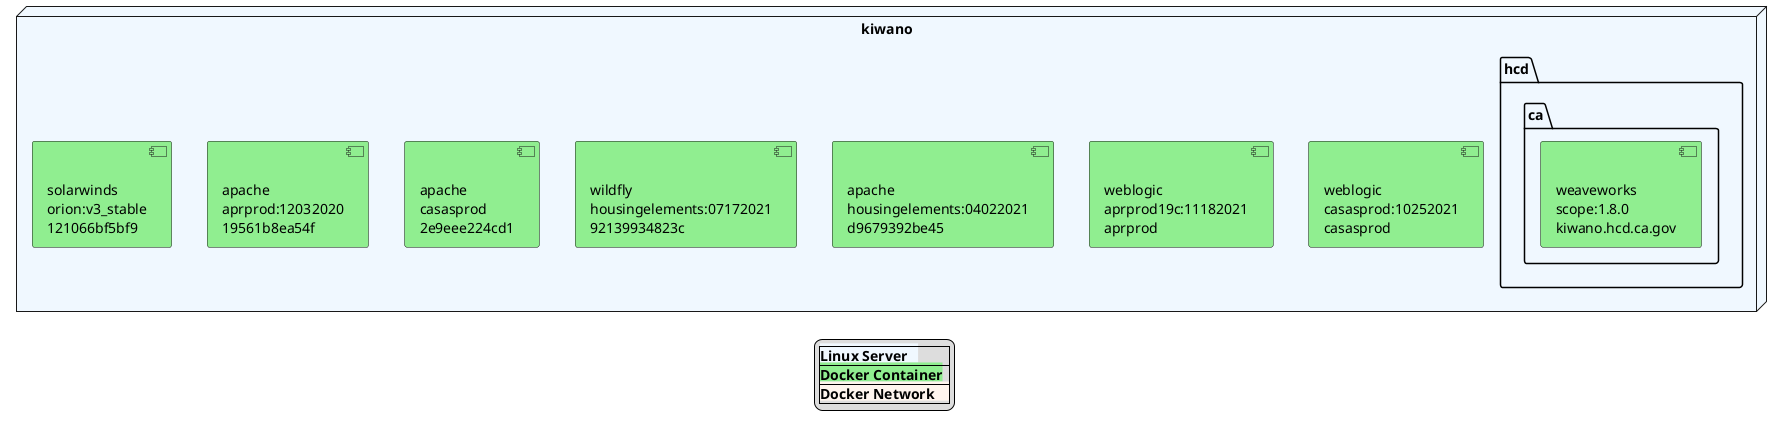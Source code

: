 @startuml "Generated"
' hide stereotype
legend
|<back:AliceBlue><b>Linux Server   </b></back>|
|<back:LightGreen><b>Docker Container</b></back>|
|<back:SeaShell><b>Docker Network    </b></back>|
endlegend

	node  "kiwano" as kiwano #AliceBlue {

		component "\nweblogic\ncasasprod:10252021\ncasasprod" as casasprod #LightGreen {

	}
		component "\nweblogic\naprprod19c:11182021\naprprod" as aprprod #LightGreen {

	}
		component "\napache\nhousingelements:04022021\nd9679392be45" as d9679392be45 #LightGreen {

	}
		component "\nwildfly\nhousingelements:07172021\n92139934823c" as 92139934823c #LightGreen {

	}
		component "\napache\ncasasprod\n2e9eee224cd1" as 2e9eee224cd1 #LightGreen {

	}
		component "\napache\naprprod:12032020\n19561b8ea54f" as 19561b8ea54f #LightGreen {

	}
		component "\nweaveworks\nscope:1.8.0\nkiwano.hcd.ca.gov" as kiwano.hcd.ca.gov #LightGreen {

	}
		component "\nsolarwinds\norion:v3_stable\n121066bf5bf9" as 121066bf5bf9 #LightGreen {

	}
		component "\nweblogic\ncasasapi:12042020\ncasasprod" as casasprod #LightGreen {

	}
}
@enduml
